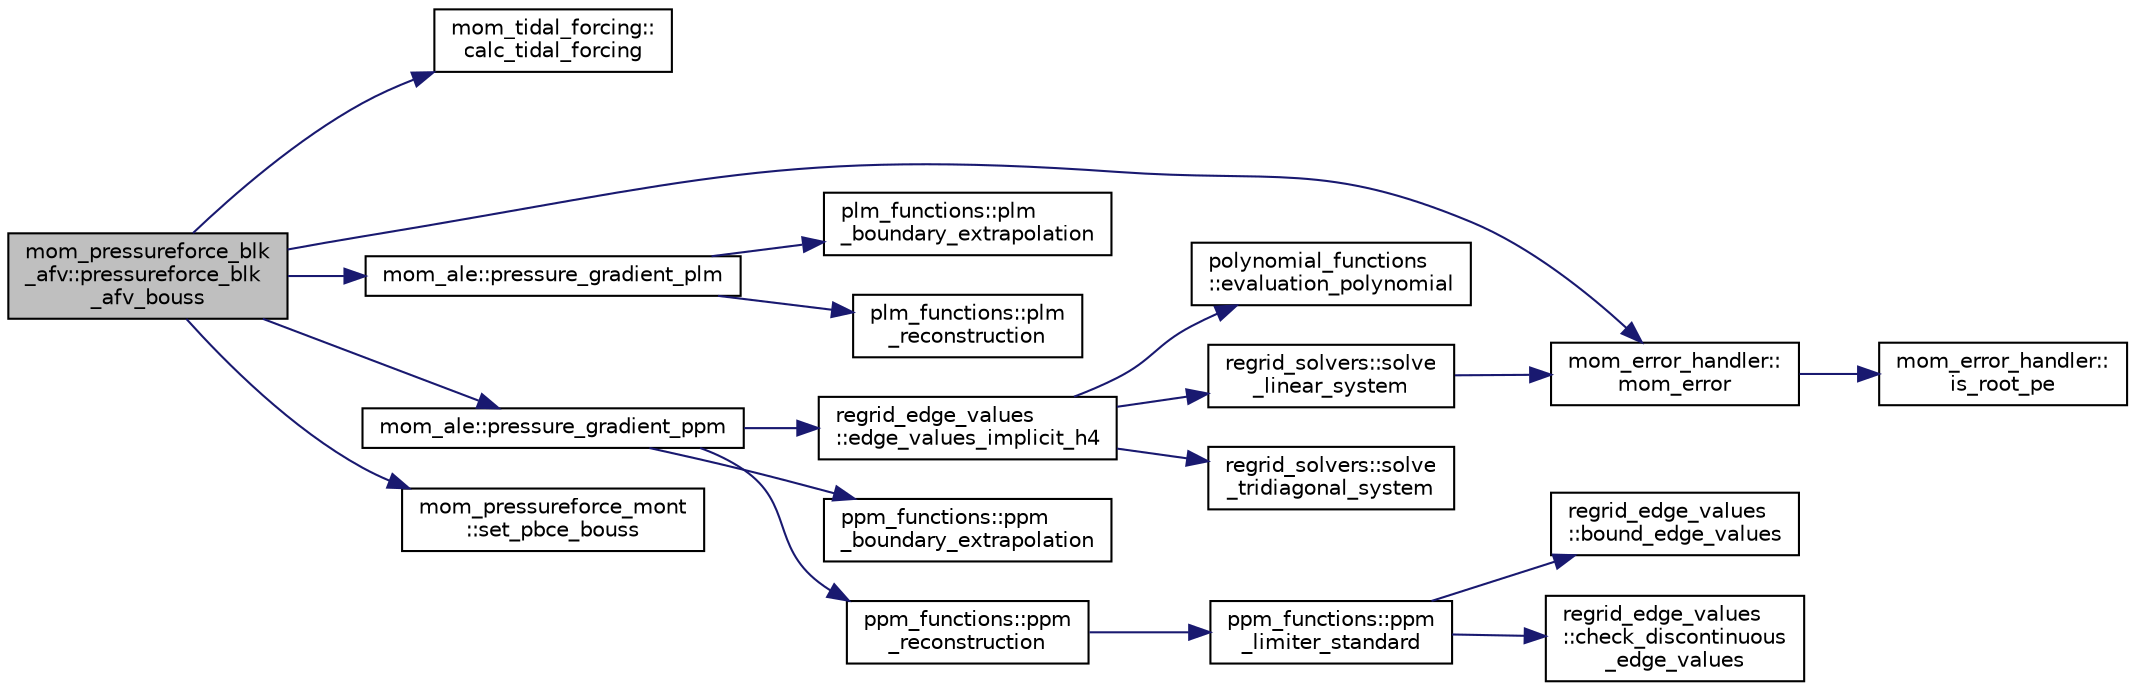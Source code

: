 digraph "mom_pressureforce_blk_afv::pressureforce_blk_afv_bouss"
{
 // INTERACTIVE_SVG=YES
 // LATEX_PDF_SIZE
  edge [fontname="Helvetica",fontsize="10",labelfontname="Helvetica",labelfontsize="10"];
  node [fontname="Helvetica",fontsize="10",shape=record];
  rankdir="LR";
  Node1 [label="mom_pressureforce_blk\l_afv::pressureforce_blk\l_afv_bouss",height=0.2,width=0.4,color="black", fillcolor="grey75", style="filled", fontcolor="black",tooltip="Boussinesq analytically-integrated finite volume form of pressure gradient."];
  Node1 -> Node2 [color="midnightblue",fontsize="10",style="solid",fontname="Helvetica"];
  Node2 [label="mom_tidal_forcing::\lcalc_tidal_forcing",height=0.2,width=0.4,color="black", fillcolor="white", style="filled",URL="$namespacemom__tidal__forcing.html#a9614ae35fac1d880d5daacbd60f3d47a",tooltip="This subroutine calculates the geopotential anomalies that drive the tides, including self-attraction..."];
  Node1 -> Node3 [color="midnightblue",fontsize="10",style="solid",fontname="Helvetica"];
  Node3 [label="mom_error_handler::\lmom_error",height=0.2,width=0.4,color="black", fillcolor="white", style="filled",URL="$namespacemom__error__handler.html#a460cfb79a06c29fc249952c2a3710d67",tooltip="This provides a convenient interface for writing an mpp_error message with run-time filter based on a..."];
  Node3 -> Node4 [color="midnightblue",fontsize="10",style="solid",fontname="Helvetica"];
  Node4 [label="mom_error_handler::\lis_root_pe",height=0.2,width=0.4,color="black", fillcolor="white", style="filled",URL="$namespacemom__error__handler.html#ad5f00a53059c72fe2332d1436c80ca71",tooltip="This returns .true. if the current PE is the root PE."];
  Node1 -> Node5 [color="midnightblue",fontsize="10",style="solid",fontname="Helvetica"];
  Node5 [label="mom_ale::pressure_gradient_plm",height=0.2,width=0.4,color="black", fillcolor="white", style="filled",URL="$namespacemom__ale.html#a91746417ee4d7c78f6571bf0fed7d46f",tooltip="Use plm reconstruction for pressure gradient (determine edge values) By using a PLM (limited piecewis..."];
  Node5 -> Node6 [color="midnightblue",fontsize="10",style="solid",fontname="Helvetica"];
  Node6 [label="plm_functions::plm\l_boundary_extrapolation",height=0.2,width=0.4,color="black", fillcolor="white", style="filled",URL="$namespaceplm__functions.html#a7e6d6acb77747f967174265a1bf45784",tooltip="Reconstruction by linear polynomials within boundary cells."];
  Node5 -> Node7 [color="midnightblue",fontsize="10",style="solid",fontname="Helvetica"];
  Node7 [label="plm_functions::plm\l_reconstruction",height=0.2,width=0.4,color="black", fillcolor="white", style="filled",URL="$namespaceplm__functions.html#afc5335533d6ae9896bf0d869fa5a25e9",tooltip="Reconstruction by linear polynomials within each cell."];
  Node1 -> Node8 [color="midnightblue",fontsize="10",style="solid",fontname="Helvetica"];
  Node8 [label="mom_ale::pressure_gradient_ppm",height=0.2,width=0.4,color="black", fillcolor="white", style="filled",URL="$namespacemom__ale.html#acf43bf9f59c68caaff5403976c200ba4",tooltip="Use ppm reconstruction for pressure gradient (determine edge values) By using a PPM (limited piecewis..."];
  Node8 -> Node9 [color="midnightblue",fontsize="10",style="solid",fontname="Helvetica"];
  Node9 [label="regrid_edge_values\l::edge_values_implicit_h4",height=0.2,width=0.4,color="black", fillcolor="white", style="filled",URL="$namespaceregrid__edge__values.html#a0c268712aaf87b3597cef51c85fb32cb",tooltip="Compute ih4 edge values (implicit fourth order accurate) in the same units as h."];
  Node9 -> Node10 [color="midnightblue",fontsize="10",style="solid",fontname="Helvetica"];
  Node10 [label="polynomial_functions\l::evaluation_polynomial",height=0.2,width=0.4,color="black", fillcolor="white", style="filled",URL="$namespacepolynomial__functions.html#adb2b5d18db527314545e8e21638a2872",tooltip="Pointwise evaluation of a polynomial at x."];
  Node9 -> Node11 [color="midnightblue",fontsize="10",style="solid",fontname="Helvetica"];
  Node11 [label="regrid_solvers::solve\l_linear_system",height=0.2,width=0.4,color="black", fillcolor="white", style="filled",URL="$namespaceregrid__solvers.html#a8130a338b59de62b00f68da4204568ad",tooltip="Solve the linear system AX = B by Gaussian elimination."];
  Node11 -> Node3 [color="midnightblue",fontsize="10",style="solid",fontname="Helvetica"];
  Node9 -> Node12 [color="midnightblue",fontsize="10",style="solid",fontname="Helvetica"];
  Node12 [label="regrid_solvers::solve\l_tridiagonal_system",height=0.2,width=0.4,color="black", fillcolor="white", style="filled",URL="$namespaceregrid__solvers.html#a0d5c3cff8f31429b0a2c6d267e8b345d",tooltip="Solve the tridiagonal system AX = B."];
  Node8 -> Node13 [color="midnightblue",fontsize="10",style="solid",fontname="Helvetica"];
  Node13 [label="ppm_functions::ppm\l_boundary_extrapolation",height=0.2,width=0.4,color="black", fillcolor="white", style="filled",URL="$namespaceppm__functions.html#a47eb8faecb5e25f3939cffa57f9b7cff",tooltip="Reconstruction by parabolas within boundary cells."];
  Node8 -> Node14 [color="midnightblue",fontsize="10",style="solid",fontname="Helvetica"];
  Node14 [label="ppm_functions::ppm\l_reconstruction",height=0.2,width=0.4,color="black", fillcolor="white", style="filled",URL="$namespaceppm__functions.html#a23d5e557ad48883c77429ee9bff8b052",tooltip="Builds quadratic polynomials coefficients from cell mean and edge values."];
  Node14 -> Node15 [color="midnightblue",fontsize="10",style="solid",fontname="Helvetica"];
  Node15 [label="ppm_functions::ppm\l_limiter_standard",height=0.2,width=0.4,color="black", fillcolor="white", style="filled",URL="$namespaceppm__functions.html#a10ee2c234d48b1d9375bcd7deee7be0c",tooltip="Adjusts edge values using the standard PPM limiter (Colella & Woodward, JCP 1984) after first checkin..."];
  Node15 -> Node16 [color="midnightblue",fontsize="10",style="solid",fontname="Helvetica"];
  Node16 [label="regrid_edge_values\l::bound_edge_values",height=0.2,width=0.4,color="black", fillcolor="white", style="filled",URL="$namespaceregrid__edge__values.html#aa3c7ea104f554d508b69efd860fc6b10",tooltip="Bound edge values by neighboring cell averages."];
  Node15 -> Node17 [color="midnightblue",fontsize="10",style="solid",fontname="Helvetica"];
  Node17 [label="regrid_edge_values\l::check_discontinuous\l_edge_values",height=0.2,width=0.4,color="black", fillcolor="white", style="filled",URL="$namespaceregrid__edge__values.html#a4a496536a77bef8467c441731619761d",tooltip="Check discontinuous edge values and replace them with their average if not monotonic."];
  Node1 -> Node18 [color="midnightblue",fontsize="10",style="solid",fontname="Helvetica"];
  Node18 [label="mom_pressureforce_mont\l::set_pbce_bouss",height=0.2,width=0.4,color="black", fillcolor="white", style="filled",URL="$namespacemom__pressureforce__mont.html#a0779efd30a447c2bc20294c46aeea180",tooltip="Determines the partial derivative of the acceleration due to pressure forces with the free surface he..."];
}

